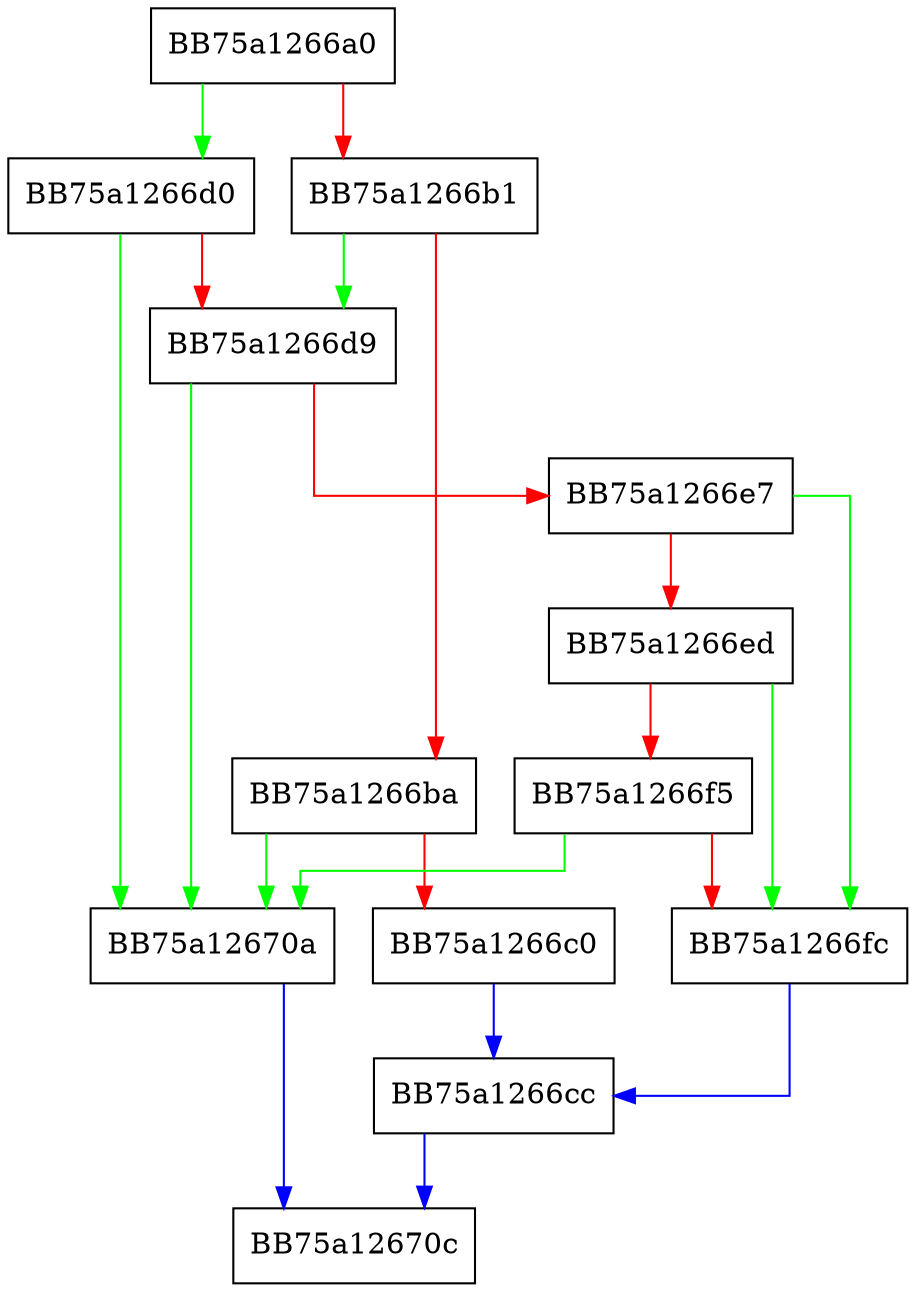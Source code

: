 digraph match_start_line {
  node [shape="box"];
  graph [splines=ortho];
  BB75a1266a0 -> BB75a1266d0 [color="green"];
  BB75a1266a0 -> BB75a1266b1 [color="red"];
  BB75a1266b1 -> BB75a1266d9 [color="green"];
  BB75a1266b1 -> BB75a1266ba [color="red"];
  BB75a1266ba -> BB75a12670a [color="green"];
  BB75a1266ba -> BB75a1266c0 [color="red"];
  BB75a1266c0 -> BB75a1266cc [color="blue"];
  BB75a1266cc -> BB75a12670c [color="blue"];
  BB75a1266d0 -> BB75a12670a [color="green"];
  BB75a1266d0 -> BB75a1266d9 [color="red"];
  BB75a1266d9 -> BB75a12670a [color="green"];
  BB75a1266d9 -> BB75a1266e7 [color="red"];
  BB75a1266e7 -> BB75a1266fc [color="green"];
  BB75a1266e7 -> BB75a1266ed [color="red"];
  BB75a1266ed -> BB75a1266fc [color="green"];
  BB75a1266ed -> BB75a1266f5 [color="red"];
  BB75a1266f5 -> BB75a12670a [color="green"];
  BB75a1266f5 -> BB75a1266fc [color="red"];
  BB75a1266fc -> BB75a1266cc [color="blue"];
  BB75a12670a -> BB75a12670c [color="blue"];
}